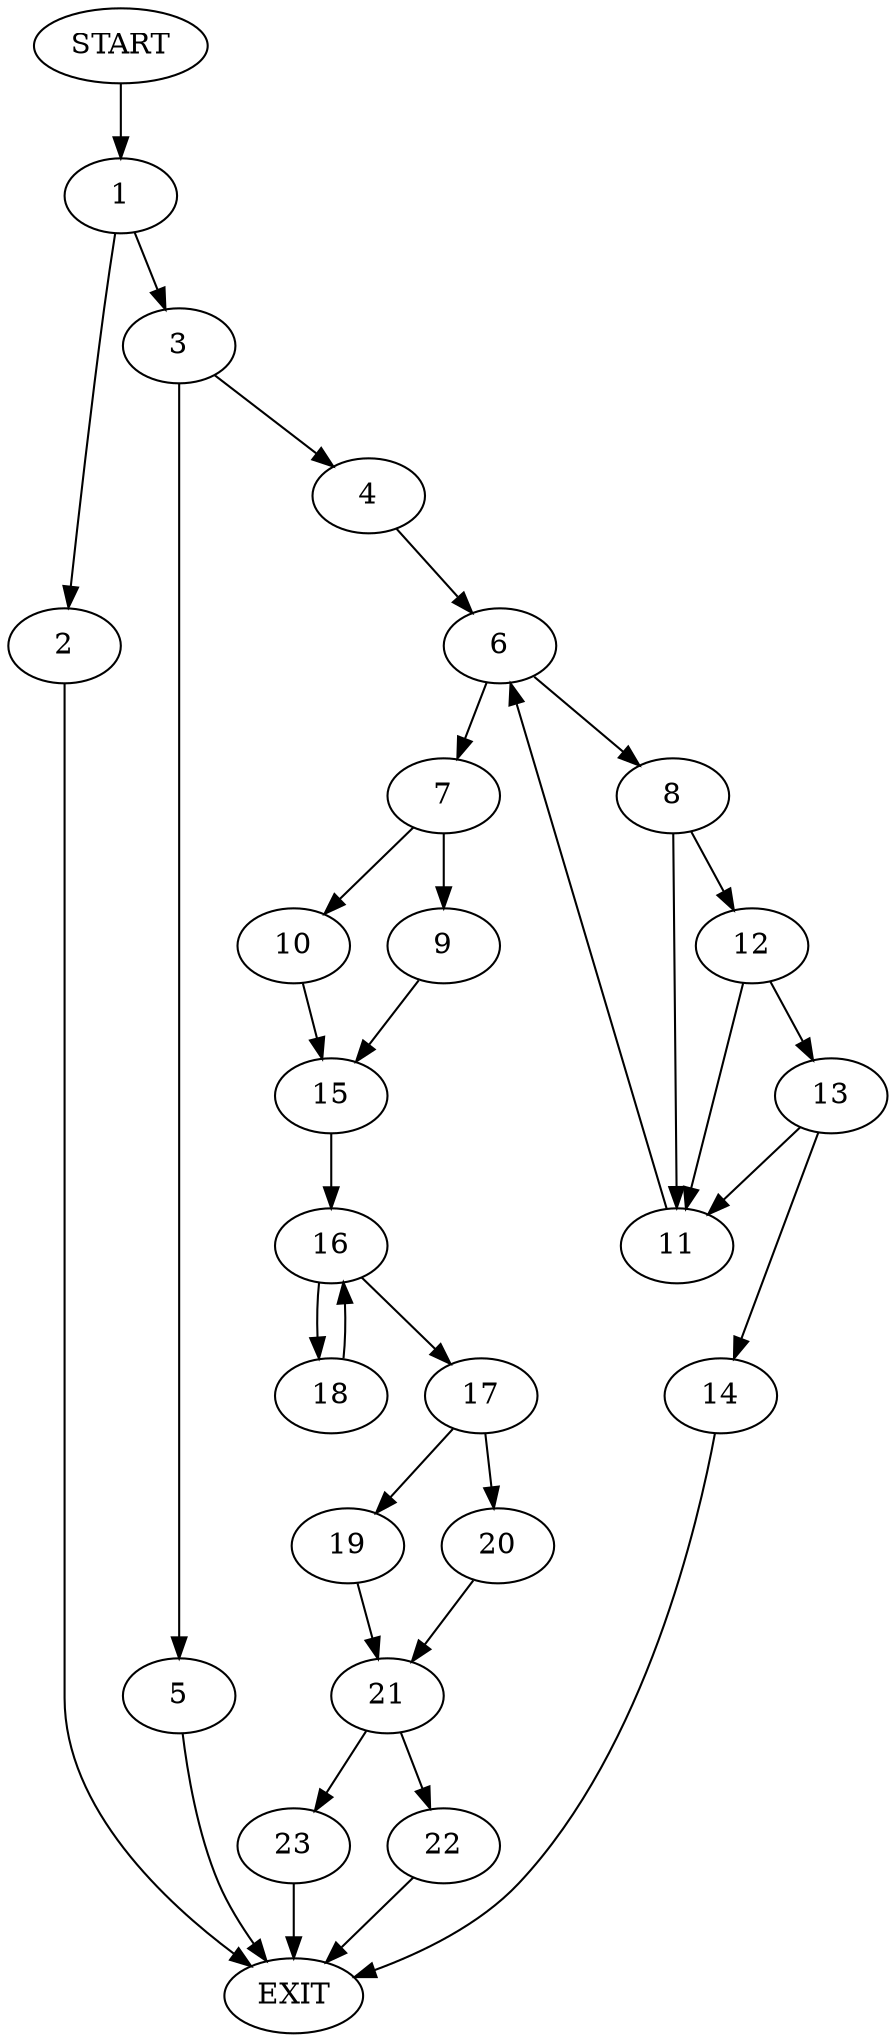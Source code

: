 digraph {
0 [label="START"]
24 [label="EXIT"]
0 -> 1
1 -> 2
1 -> 3
2 -> 24
3 -> 4
3 -> 5
5 -> 24
4 -> 6
6 -> 7
6 -> 8
7 -> 9
7 -> 10
8 -> 11
8 -> 12
12 -> 11
12 -> 13
11 -> 6
13 -> 11
13 -> 14
14 -> 24
10 -> 15
9 -> 15
15 -> 16
16 -> 17
16 -> 18
17 -> 19
17 -> 20
18 -> 16
20 -> 21
19 -> 21
21 -> 22
21 -> 23
23 -> 24
22 -> 24
}

